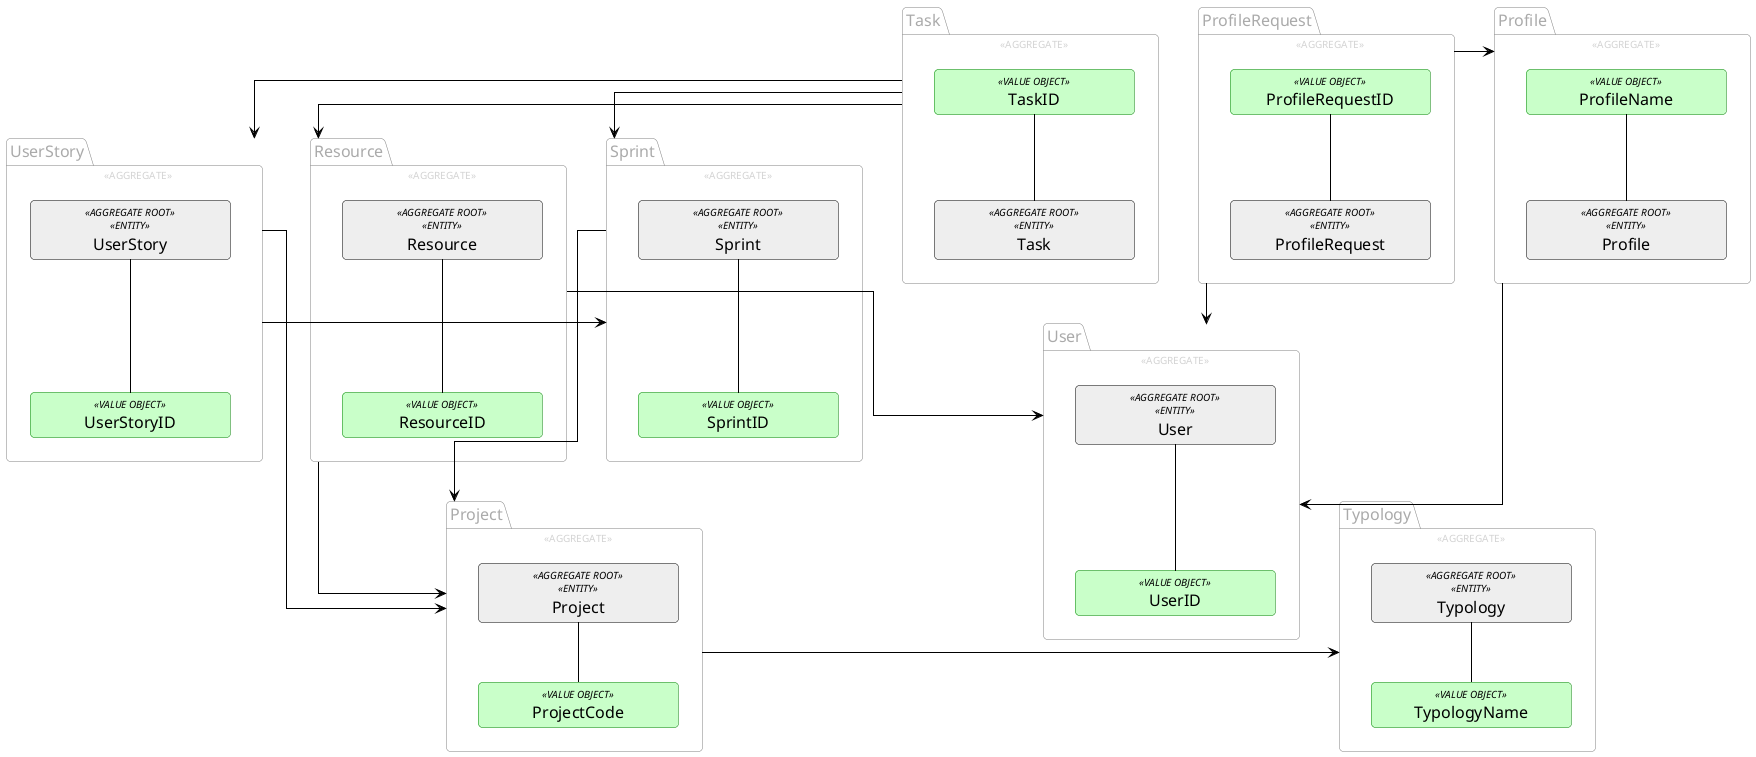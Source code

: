 @startuml
'https://plantuml.com/class-diagram

'SWitCH G4 THEME
'
'COLORS
'Blue #application
'Pink #pink
'Red #salmon
'Yellow #khaki
'Green #technology
'
'DEFAULTS

hide members
hide circle
skinparam linetype ortho

skinparam minClassWidth 200
skinparam nodesep 20
skinparam ranksep 0
skinparam padding 0
skinparam roundCorner 8




skinparam package {
    backgroundColor white
    borderColor grey
    shadowing false
    fontStyle normal
    fontSize 16
    borderThickness 0.5
    fontColor #aaa
    stereotypeFontSize 10
    stereotypeFontColor lightGrey
}

skinparam class {
    stereotypeFontSize 10
    fontSize 16
    fontName Helvetica
    arrowColor black
    arrowThickness 1
    attributeIconSize 0
    borderThickness 0.5
}

skinparam class<<AGGREGATE ROOT>> {
    borderColor black
    backgroundColor #eee
    'borderColor yellow
    'backgroundColor #khaki
}

skinparam class<<ENTITY>> {
    borderColor yellow
    backgroundColor #khaki
}

skinparam class<<VALUE OBJECT>> {
    borderColor green
    backgroundColor #technology
}



skinparam note {
    fontSize 14
    fontName Helvetica
    borderColor black
    borderThickness 0.5
    backgroundColor AliceBlue
}


'TITLE ON TOP
'title The new Big Picture

'HEADER FOOTER DESCRIPTIONS
'center header DDD - Domain Driven Design
'center footer DDD - Domain Driven Design



'class Resource <<VALUE OBJECT>> #technology ##green{}



package Resource <<AGGREGATE>>  {
    entity Resource <<AGGREGATE ROOT>><<ENTITY>>
    class ResourceID <<VALUE OBJECT>>
    Resource -- ResourceID
}

package Project <<AGGREGATE>> {
    entity Project <<AGGREGATE ROOT>><<ENTITY>>
    class ProjectCode <<VALUE OBJECT>>
    Project -- ProjectCode
}

package Task <<AGGREGATE>>{
    entity Task <<AGGREGATE ROOT>><<ENTITY>>
    class TaskID <<VALUE OBJECT>>
    Task -u- TaskID
}

package Sprint <<AGGREGATE>>   {
    entity Sprint <<AGGREGATE ROOT>><<ENTITY>>
    class SprintID <<VALUE OBJECT>>
    Sprint -d- SprintID
}

package UserStory <<AGGREGATE>>{
    entity UserStory <<AGGREGATE ROOT>><<ENTITY>>
    class UserStoryID <<VALUE OBJECT>>
    UserStory -d- UserStoryID
}

package User <<AGGREGATE>>{
    entity User <<AGGREGATE ROOT>><<ENTITY>>
    class UserID <<VALUE OBJECT>>
    User -- UserID
}

package Profile <<AGGREGATE>>{
    entity Profile <<AGGREGATE ROOT>><<ENTITY>>
    class ProfileName <<VALUE OBJECT>>
    Profile -u- ProfileName
}

package ProfileRequest <<AGGREGATE>>{
    entity ProfileRequest <<AGGREGATE ROOT>><<ENTITY>>
    class ProfileRequestID <<VALUE OBJECT>>
    ProfileRequest -u- ProfileRequestID
}

package Typology <<AGGREGATE>>{
    entity Typology <<AGGREGATE ROOT>><<ENTITY>>
    class TypologyName <<VALUE OBJECT>>
    Typology -- TypologyName
}



'ProjectDeprecated -right- ProductBacklog
Resource -d-> User
Project -> Typology
Project <-u-- Resource


Sprint ---> Project
'Sprint -right- SprintBacklogItem
'SprintBacklogItem -down-> UserStory
UserStory --> Sprint
Project <-- UserStory
Resource <-u- Task

Task --> Sprint
Task --> UserStory

Profile ---> User
ProfileRequest -r-> Profile
ProfileRequest --> User

'note  "This note is connected\nto several objects." as N2
'Profile .. N2

@enduml